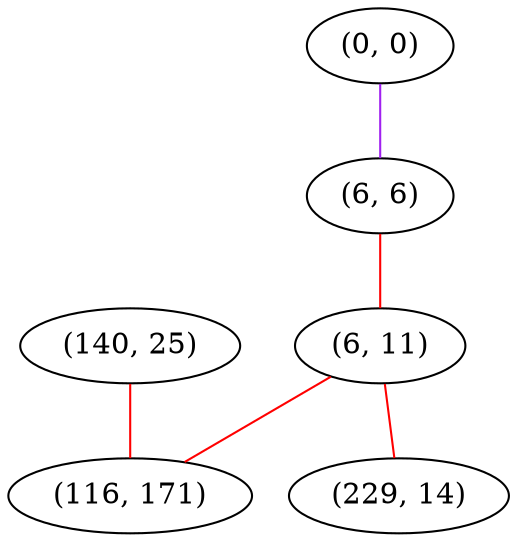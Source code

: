 graph "" {
"(0, 0)";
"(6, 6)";
"(6, 11)";
"(140, 25)";
"(116, 171)";
"(229, 14)";
"(0, 0)" -- "(6, 6)"  [color=purple, key=0, weight=4];
"(6, 6)" -- "(6, 11)"  [color=red, key=0, weight=1];
"(6, 11)" -- "(229, 14)"  [color=red, key=0, weight=1];
"(6, 11)" -- "(116, 171)"  [color=red, key=0, weight=1];
"(140, 25)" -- "(116, 171)"  [color=red, key=0, weight=1];
}
